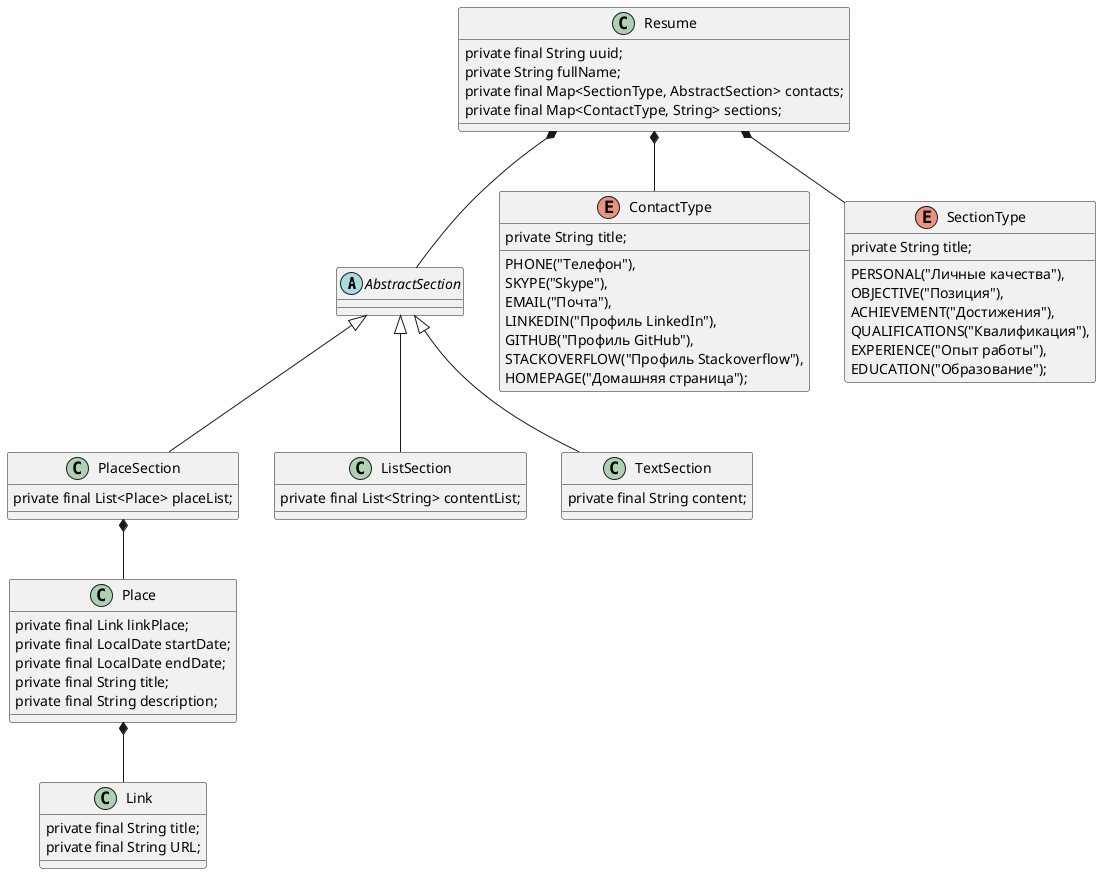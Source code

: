 @startuml

abstract class AbstractSection {
}

class Link {
    private final String title;
    private final String URL;
}

enum ContactType {
    PHONE("Телефон"),
    SKYPE("Skype"),
    EMAIL("Почта"),
    LINKEDIN("Профиль LinkedIn"),
    GITHUB("Профиль GitHub"),
    STACKOVERFLOW("Профиль Stackoverflow"),
    HOMEPAGE("Домашняя страница");

    private String title;
}

enum SectionType {
    PERSONAL("Личные качества"),
    OBJECTIVE("Позиция"),
    ACHIEVEMENT("Достижения"),
    QUALIFICATIONS("Квалификация"),
    EXPERIENCE("Опыт работы"),
    EDUCATION("Образование");

    private String title;
}

class Place {
    private final Link linkPlace;
    private final LocalDate startDate;
    private final LocalDate endDate;
    private final String title;
    private final String description;
    }

 class PlaceSection extends AbstractSection {
        private final List<Place> placeList;
  }

  class Resume {
      private final String uuid;
      private String fullName;
      private final Map<SectionType, AbstractSection> contacts;
      private final Map<ContactType, String> sections;
      }

  class ListSection extends AbstractSection {
      private final List<String> contentList;
      }
 class TextSection extends AbstractSection {
          private final String content;
          }
 Resume *-- AbstractSection
 Resume *-- SectionType
 Resume *-- ContactType
 PlaceSection *-- Place
 Place *-- Link
@enduml